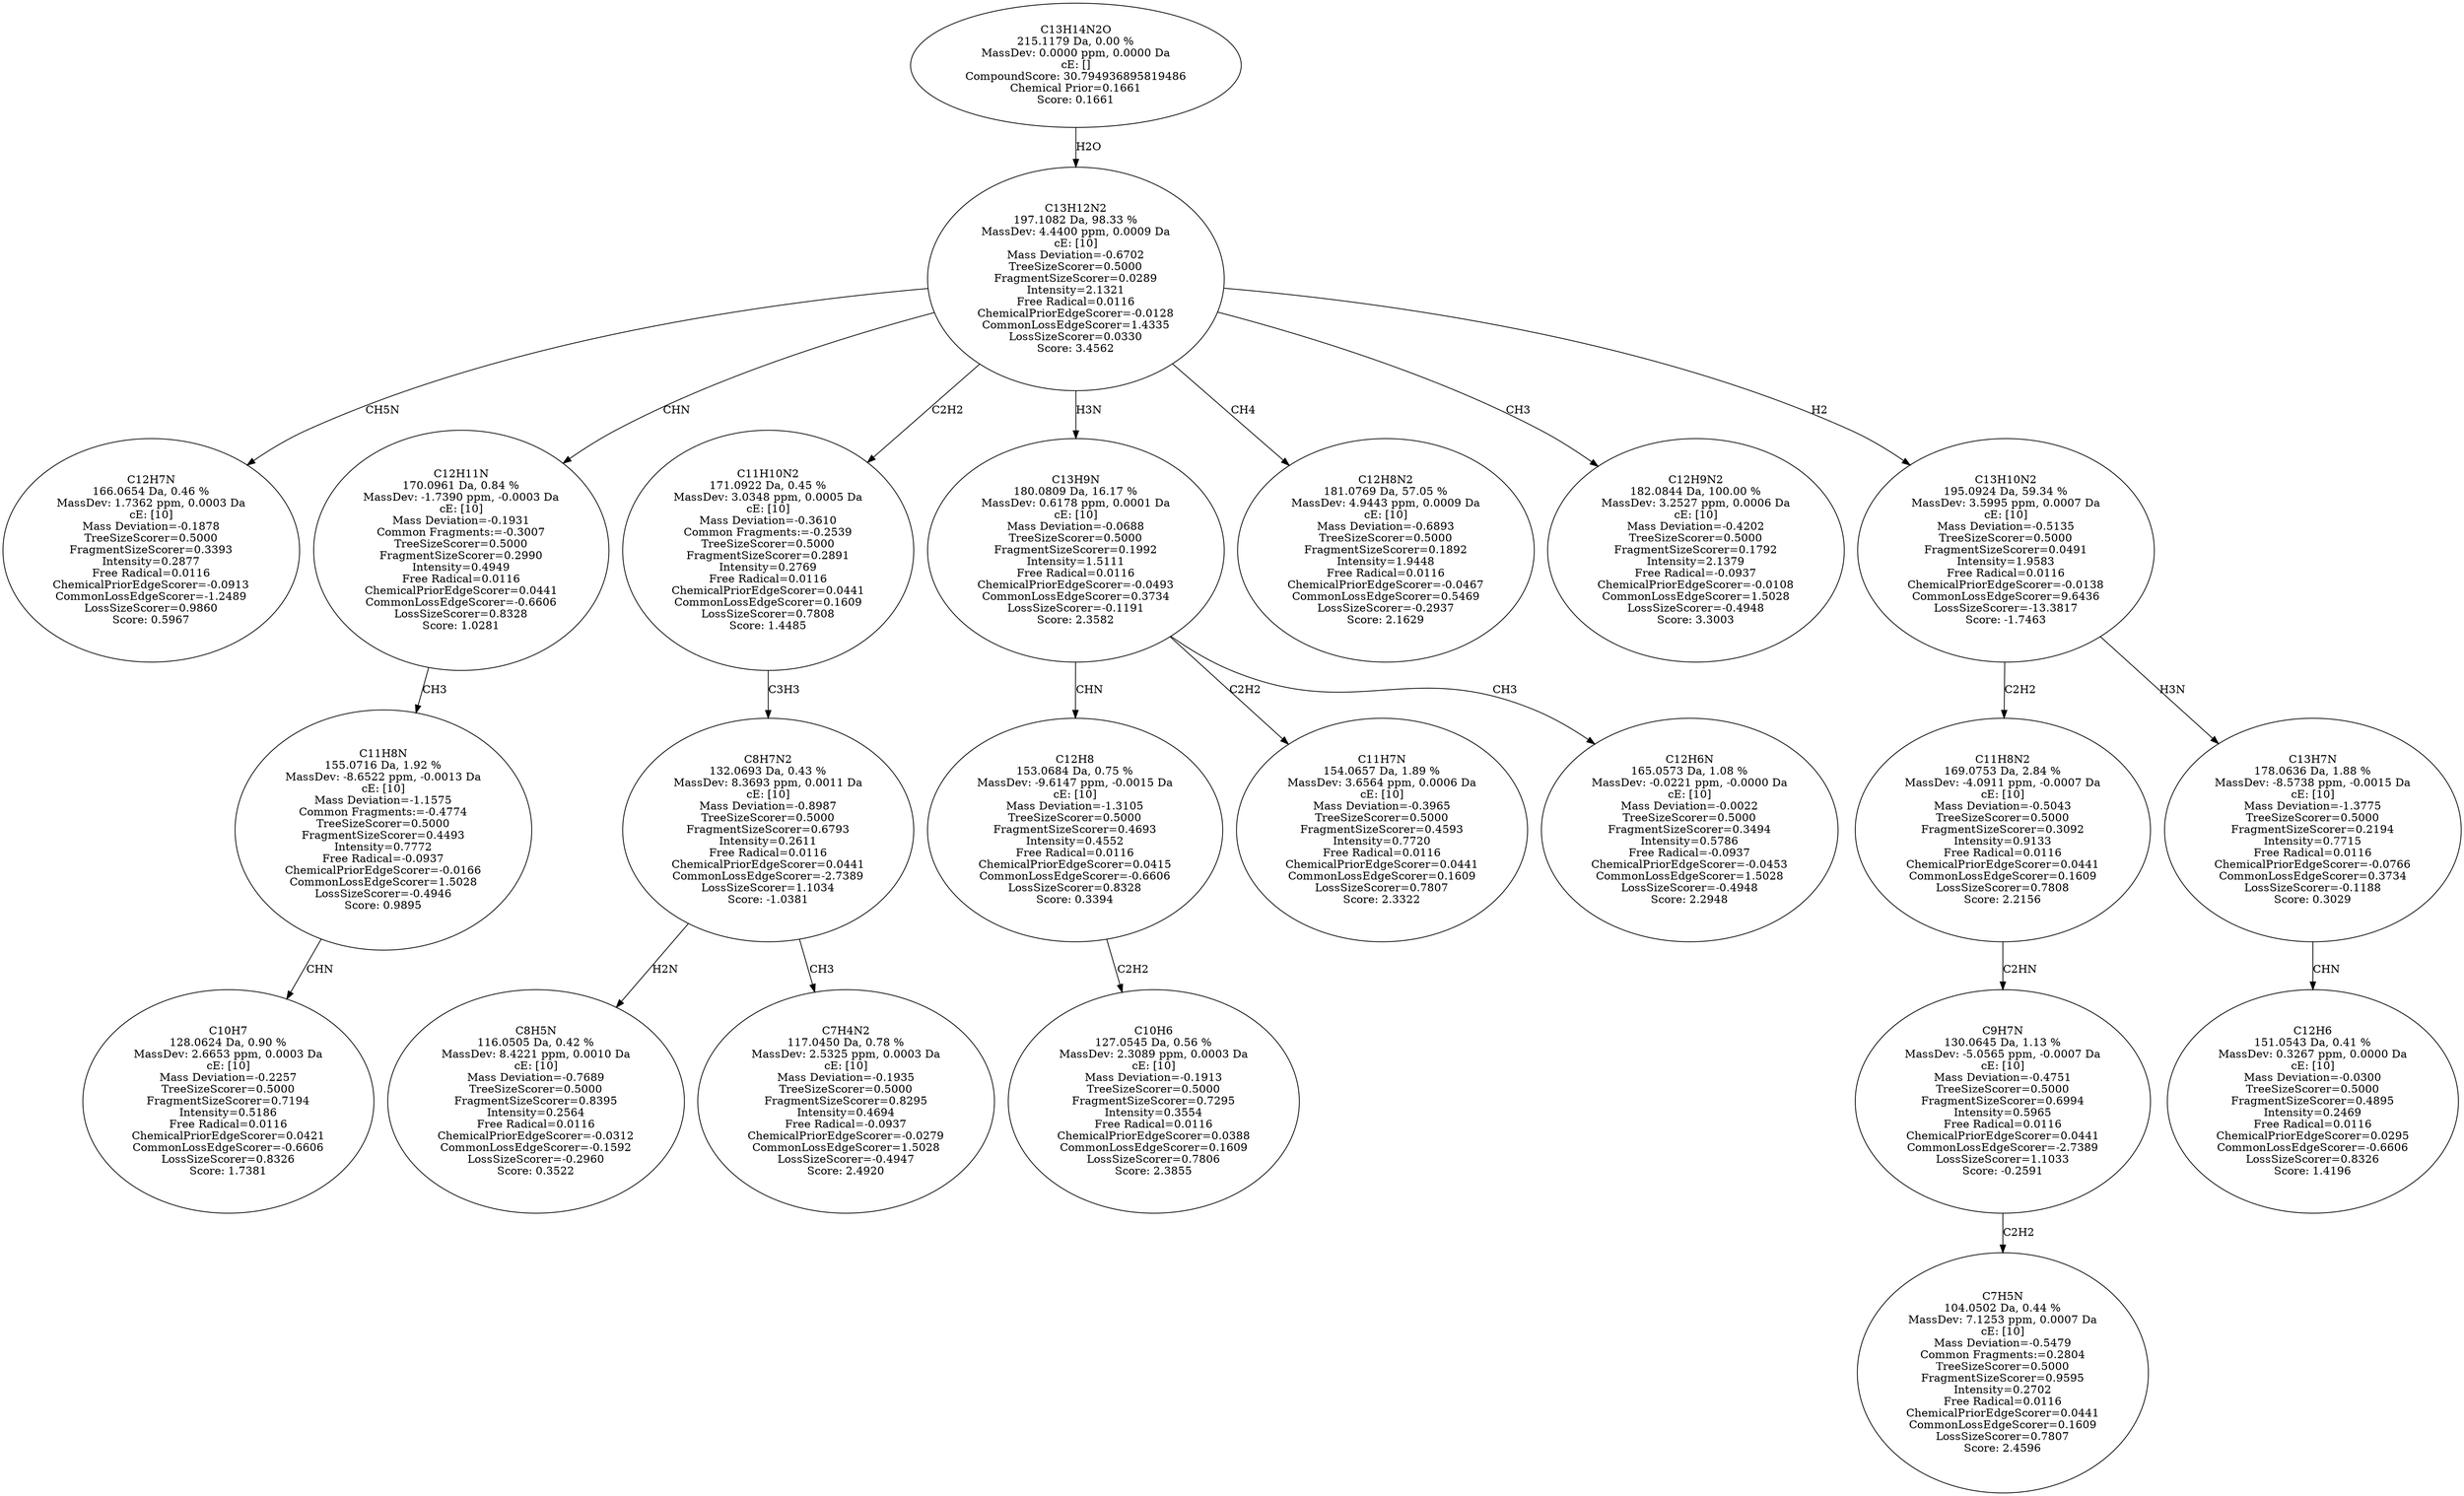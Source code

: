 strict digraph {
v1 [label="C12H7N\n166.0654 Da, 0.46 %\nMassDev: 1.7362 ppm, 0.0003 Da\ncE: [10]\nMass Deviation=-0.1878\nTreeSizeScorer=0.5000\nFragmentSizeScorer=0.3393\nIntensity=0.2877\nFree Radical=0.0116\nChemicalPriorEdgeScorer=-0.0913\nCommonLossEdgeScorer=-1.2489\nLossSizeScorer=0.9860\nScore: 0.5967"];
v2 [label="C10H7\n128.0624 Da, 0.90 %\nMassDev: 2.6653 ppm, 0.0003 Da\ncE: [10]\nMass Deviation=-0.2257\nTreeSizeScorer=0.5000\nFragmentSizeScorer=0.7194\nIntensity=0.5186\nFree Radical=0.0116\nChemicalPriorEdgeScorer=0.0421\nCommonLossEdgeScorer=-0.6606\nLossSizeScorer=0.8326\nScore: 1.7381"];
v3 [label="C11H8N\n155.0716 Da, 1.92 %\nMassDev: -8.6522 ppm, -0.0013 Da\ncE: [10]\nMass Deviation=-1.1575\nCommon Fragments:=-0.4774\nTreeSizeScorer=0.5000\nFragmentSizeScorer=0.4493\nIntensity=0.7772\nFree Radical=-0.0937\nChemicalPriorEdgeScorer=-0.0166\nCommonLossEdgeScorer=1.5028\nLossSizeScorer=-0.4946\nScore: 0.9895"];
v4 [label="C12H11N\n170.0961 Da, 0.84 %\nMassDev: -1.7390 ppm, -0.0003 Da\ncE: [10]\nMass Deviation=-0.1931\nCommon Fragments:=-0.3007\nTreeSizeScorer=0.5000\nFragmentSizeScorer=0.2990\nIntensity=0.4949\nFree Radical=0.0116\nChemicalPriorEdgeScorer=0.0441\nCommonLossEdgeScorer=-0.6606\nLossSizeScorer=0.8328\nScore: 1.0281"];
v5 [label="C8H5N\n116.0505 Da, 0.42 %\nMassDev: 8.4221 ppm, 0.0010 Da\ncE: [10]\nMass Deviation=-0.7689\nTreeSizeScorer=0.5000\nFragmentSizeScorer=0.8395\nIntensity=0.2564\nFree Radical=0.0116\nChemicalPriorEdgeScorer=-0.0312\nCommonLossEdgeScorer=-0.1592\nLossSizeScorer=-0.2960\nScore: 0.3522"];
v6 [label="C7H4N2\n117.0450 Da, 0.78 %\nMassDev: 2.5325 ppm, 0.0003 Da\ncE: [10]\nMass Deviation=-0.1935\nTreeSizeScorer=0.5000\nFragmentSizeScorer=0.8295\nIntensity=0.4694\nFree Radical=-0.0937\nChemicalPriorEdgeScorer=-0.0279\nCommonLossEdgeScorer=1.5028\nLossSizeScorer=-0.4947\nScore: 2.4920"];
v7 [label="C8H7N2\n132.0693 Da, 0.43 %\nMassDev: 8.3693 ppm, 0.0011 Da\ncE: [10]\nMass Deviation=-0.8987\nTreeSizeScorer=0.5000\nFragmentSizeScorer=0.6793\nIntensity=0.2611\nFree Radical=0.0116\nChemicalPriorEdgeScorer=0.0441\nCommonLossEdgeScorer=-2.7389\nLossSizeScorer=1.1034\nScore: -1.0381"];
v8 [label="C11H10N2\n171.0922 Da, 0.45 %\nMassDev: 3.0348 ppm, 0.0005 Da\ncE: [10]\nMass Deviation=-0.3610\nCommon Fragments:=-0.2539\nTreeSizeScorer=0.5000\nFragmentSizeScorer=0.2891\nIntensity=0.2769\nFree Radical=0.0116\nChemicalPriorEdgeScorer=0.0441\nCommonLossEdgeScorer=0.1609\nLossSizeScorer=0.7808\nScore: 1.4485"];
v9 [label="C10H6\n127.0545 Da, 0.56 %\nMassDev: 2.3089 ppm, 0.0003 Da\ncE: [10]\nMass Deviation=-0.1913\nTreeSizeScorer=0.5000\nFragmentSizeScorer=0.7295\nIntensity=0.3554\nFree Radical=0.0116\nChemicalPriorEdgeScorer=0.0388\nCommonLossEdgeScorer=0.1609\nLossSizeScorer=0.7806\nScore: 2.3855"];
v10 [label="C12H8\n153.0684 Da, 0.75 %\nMassDev: -9.6147 ppm, -0.0015 Da\ncE: [10]\nMass Deviation=-1.3105\nTreeSizeScorer=0.5000\nFragmentSizeScorer=0.4693\nIntensity=0.4552\nFree Radical=0.0116\nChemicalPriorEdgeScorer=0.0415\nCommonLossEdgeScorer=-0.6606\nLossSizeScorer=0.8328\nScore: 0.3394"];
v11 [label="C11H7N\n154.0657 Da, 1.89 %\nMassDev: 3.6564 ppm, 0.0006 Da\ncE: [10]\nMass Deviation=-0.3965\nTreeSizeScorer=0.5000\nFragmentSizeScorer=0.4593\nIntensity=0.7720\nFree Radical=0.0116\nChemicalPriorEdgeScorer=0.0441\nCommonLossEdgeScorer=0.1609\nLossSizeScorer=0.7807\nScore: 2.3322"];
v12 [label="C12H6N\n165.0573 Da, 1.08 %\nMassDev: -0.0221 ppm, -0.0000 Da\ncE: [10]\nMass Deviation=-0.0022\nTreeSizeScorer=0.5000\nFragmentSizeScorer=0.3494\nIntensity=0.5786\nFree Radical=-0.0937\nChemicalPriorEdgeScorer=-0.0453\nCommonLossEdgeScorer=1.5028\nLossSizeScorer=-0.4948\nScore: 2.2948"];
v13 [label="C13H9N\n180.0809 Da, 16.17 %\nMassDev: 0.6178 ppm, 0.0001 Da\ncE: [10]\nMass Deviation=-0.0688\nTreeSizeScorer=0.5000\nFragmentSizeScorer=0.1992\nIntensity=1.5111\nFree Radical=0.0116\nChemicalPriorEdgeScorer=-0.0493\nCommonLossEdgeScorer=0.3734\nLossSizeScorer=-0.1191\nScore: 2.3582"];
v14 [label="C12H8N2\n181.0769 Da, 57.05 %\nMassDev: 4.9443 ppm, 0.0009 Da\ncE: [10]\nMass Deviation=-0.6893\nTreeSizeScorer=0.5000\nFragmentSizeScorer=0.1892\nIntensity=1.9448\nFree Radical=0.0116\nChemicalPriorEdgeScorer=-0.0467\nCommonLossEdgeScorer=0.5469\nLossSizeScorer=-0.2937\nScore: 2.1629"];
v15 [label="C12H9N2\n182.0844 Da, 100.00 %\nMassDev: 3.2527 ppm, 0.0006 Da\ncE: [10]\nMass Deviation=-0.4202\nTreeSizeScorer=0.5000\nFragmentSizeScorer=0.1792\nIntensity=2.1379\nFree Radical=-0.0937\nChemicalPriorEdgeScorer=-0.0108\nCommonLossEdgeScorer=1.5028\nLossSizeScorer=-0.4948\nScore: 3.3003"];
v16 [label="C7H5N\n104.0502 Da, 0.44 %\nMassDev: 7.1253 ppm, 0.0007 Da\ncE: [10]\nMass Deviation=-0.5479\nCommon Fragments:=0.2804\nTreeSizeScorer=0.5000\nFragmentSizeScorer=0.9595\nIntensity=0.2702\nFree Radical=0.0116\nChemicalPriorEdgeScorer=0.0441\nCommonLossEdgeScorer=0.1609\nLossSizeScorer=0.7807\nScore: 2.4596"];
v17 [label="C9H7N\n130.0645 Da, 1.13 %\nMassDev: -5.0565 ppm, -0.0007 Da\ncE: [10]\nMass Deviation=-0.4751\nTreeSizeScorer=0.5000\nFragmentSizeScorer=0.6994\nIntensity=0.5965\nFree Radical=0.0116\nChemicalPriorEdgeScorer=0.0441\nCommonLossEdgeScorer=-2.7389\nLossSizeScorer=1.1033\nScore: -0.2591"];
v18 [label="C11H8N2\n169.0753 Da, 2.84 %\nMassDev: -4.0911 ppm, -0.0007 Da\ncE: [10]\nMass Deviation=-0.5043\nTreeSizeScorer=0.5000\nFragmentSizeScorer=0.3092\nIntensity=0.9133\nFree Radical=0.0116\nChemicalPriorEdgeScorer=0.0441\nCommonLossEdgeScorer=0.1609\nLossSizeScorer=0.7808\nScore: 2.2156"];
v19 [label="C12H6\n151.0543 Da, 0.41 %\nMassDev: 0.3267 ppm, 0.0000 Da\ncE: [10]\nMass Deviation=-0.0300\nTreeSizeScorer=0.5000\nFragmentSizeScorer=0.4895\nIntensity=0.2469\nFree Radical=0.0116\nChemicalPriorEdgeScorer=0.0295\nCommonLossEdgeScorer=-0.6606\nLossSizeScorer=0.8326\nScore: 1.4196"];
v20 [label="C13H7N\n178.0636 Da, 1.88 %\nMassDev: -8.5738 ppm, -0.0015 Da\ncE: [10]\nMass Deviation=-1.3775\nTreeSizeScorer=0.5000\nFragmentSizeScorer=0.2194\nIntensity=0.7715\nFree Radical=0.0116\nChemicalPriorEdgeScorer=-0.0766\nCommonLossEdgeScorer=0.3734\nLossSizeScorer=-0.1188\nScore: 0.3029"];
v21 [label="C13H10N2\n195.0924 Da, 59.34 %\nMassDev: 3.5995 ppm, 0.0007 Da\ncE: [10]\nMass Deviation=-0.5135\nTreeSizeScorer=0.5000\nFragmentSizeScorer=0.0491\nIntensity=1.9583\nFree Radical=0.0116\nChemicalPriorEdgeScorer=-0.0138\nCommonLossEdgeScorer=9.6436\nLossSizeScorer=-13.3817\nScore: -1.7463"];
v22 [label="C13H12N2\n197.1082 Da, 98.33 %\nMassDev: 4.4400 ppm, 0.0009 Da\ncE: [10]\nMass Deviation=-0.6702\nTreeSizeScorer=0.5000\nFragmentSizeScorer=0.0289\nIntensity=2.1321\nFree Radical=0.0116\nChemicalPriorEdgeScorer=-0.0128\nCommonLossEdgeScorer=1.4335\nLossSizeScorer=0.0330\nScore: 3.4562"];
v23 [label="C13H14N2O\n215.1179 Da, 0.00 %\nMassDev: 0.0000 ppm, 0.0000 Da\ncE: []\nCompoundScore: 30.794936895819486\nChemical Prior=0.1661\nScore: 0.1661"];
v22 -> v1 [label="CH5N"];
v3 -> v2 [label="CHN"];
v4 -> v3 [label="CH3"];
v22 -> v4 [label="CHN"];
v7 -> v5 [label="H2N"];
v7 -> v6 [label="CH3"];
v8 -> v7 [label="C3H3"];
v22 -> v8 [label="C2H2"];
v10 -> v9 [label="C2H2"];
v13 -> v10 [label="CHN"];
v13 -> v11 [label="C2H2"];
v13 -> v12 [label="CH3"];
v22 -> v13 [label="H3N"];
v22 -> v14 [label="CH4"];
v22 -> v15 [label="CH3"];
v17 -> v16 [label="C2H2"];
v18 -> v17 [label="C2HN"];
v21 -> v18 [label="C2H2"];
v20 -> v19 [label="CHN"];
v21 -> v20 [label="H3N"];
v22 -> v21 [label="H2"];
v23 -> v22 [label="H2O"];
}